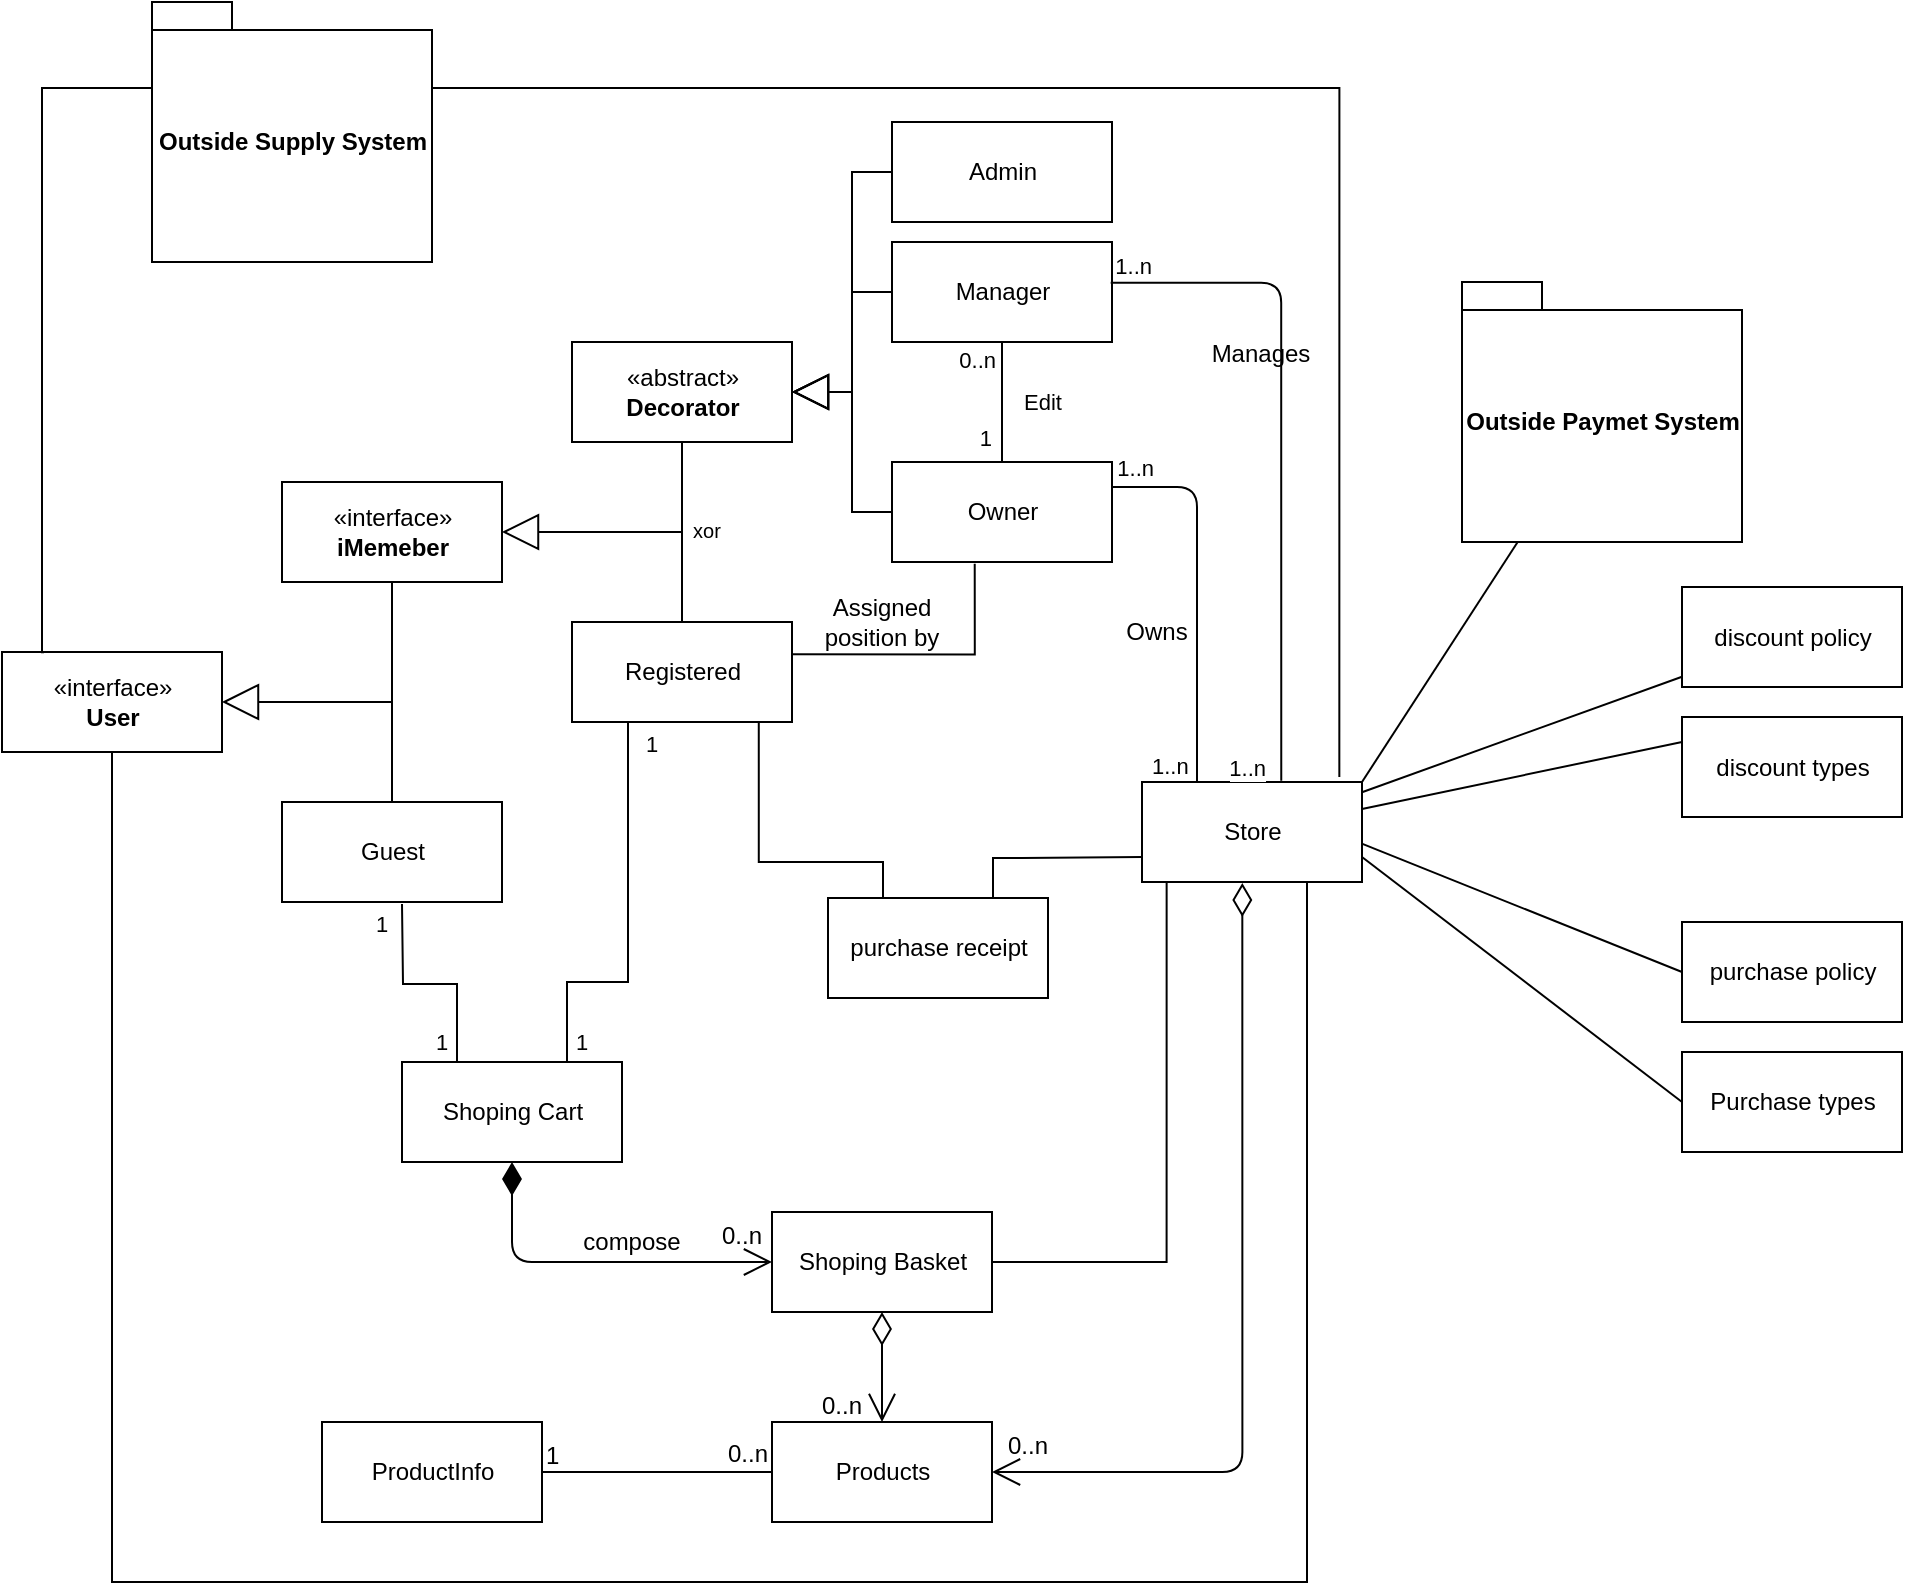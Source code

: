 <mxfile version="14.4.9" type="device"><diagram id="AU5STyfSK8yiS-3vqPCL" name="Page-1"><mxGraphModel dx="1102" dy="621" grid="1" gridSize="10" guides="1" tooltips="1" connect="1" arrows="1" fold="1" page="1" pageScale="1" pageWidth="850" pageHeight="1100" math="0" shadow="0"><root><mxCell id="0"/><mxCell id="1" parent="0"/><mxCell id="hAAGze0nVzYzVWyEffWJ-1" value="Guest" style="html=1;" parent="1" vertex="1"><mxGeometry x="500" y="440" width="110" height="50" as="geometry"/></mxCell><mxCell id="9jvrmEqiLvNftg6NA_Lc-24" style="edgeStyle=orthogonalEdgeStyle;rounded=0;orthogonalLoop=1;jettySize=auto;html=1;entryX=1;entryY=0.5;entryDx=0;entryDy=0;startArrow=none;startFill=0;startSize=16;endArrow=block;endFill=0;endSize=16;exitX=0;exitY=0.5;exitDx=0;exitDy=0;" edge="1" parent="1" source="hAAGze0nVzYzVWyEffWJ-3" target="hAAGze0nVzYzVWyEffWJ-20"><mxGeometry relative="1" as="geometry"/></mxCell><mxCell id="hAAGze0nVzYzVWyEffWJ-2" value="Owner" style="html=1;" parent="1" vertex="1"><mxGeometry x="805" y="270" width="110" height="50" as="geometry"/></mxCell><mxCell id="9jvrmEqiLvNftg6NA_Lc-8" style="edgeStyle=orthogonalEdgeStyle;rounded=0;orthogonalLoop=1;jettySize=auto;html=1;entryX=1;entryY=0.5;entryDx=0;entryDy=0;endArrow=block;endFill=0;endSize=16;exitX=0;exitY=0.5;exitDx=0;exitDy=0;" edge="1" parent="1" source="hAAGze0nVzYzVWyEffWJ-2" target="hAAGze0nVzYzVWyEffWJ-20"><mxGeometry relative="1" as="geometry"><mxPoint x="785" y="320" as="sourcePoint"/><Array as="points"><mxPoint x="785" y="295"/><mxPoint x="785" y="235"/></Array></mxGeometry></mxCell><mxCell id="hAAGze0nVzYzVWyEffWJ-3" value="Manager" style="html=1;" parent="1" vertex="1"><mxGeometry x="805" y="160" width="110" height="50" as="geometry"/></mxCell><mxCell id="9jvrmEqiLvNftg6NA_Lc-9" style="edgeStyle=orthogonalEdgeStyle;rounded=0;orthogonalLoop=1;jettySize=auto;html=1;entryX=1;entryY=0.5;entryDx=0;entryDy=0;endArrow=block;endFill=0;endSize=16;" edge="1" parent="1" source="hAAGze0nVzYzVWyEffWJ-4" target="hAAGze0nVzYzVWyEffWJ-20"><mxGeometry relative="1" as="geometry"/></mxCell><mxCell id="hAAGze0nVzYzVWyEffWJ-4" value="Admin" style="html=1;" parent="1" vertex="1"><mxGeometry x="805" y="100" width="110" height="50" as="geometry"/></mxCell><mxCell id="9jvrmEqiLvNftg6NA_Lc-16" style="edgeStyle=orthogonalEdgeStyle;rounded=0;orthogonalLoop=1;jettySize=auto;html=1;endArrow=none;endFill=0;endSize=16;exitX=0.75;exitY=1;exitDx=0;exitDy=0;entryX=0.5;entryY=1;entryDx=0;entryDy=0;" edge="1" parent="1" source="hAAGze0nVzYzVWyEffWJ-5" target="hAAGze0nVzYzVWyEffWJ-25"><mxGeometry relative="1" as="geometry"><mxPoint x="415" y="500" as="targetPoint"/><Array as="points"><mxPoint x="1012" y="830"/><mxPoint x="415" y="830"/></Array></mxGeometry></mxCell><mxCell id="hAAGze0nVzYzVWyEffWJ-5" value="Store" style="html=1;" parent="1" vertex="1"><mxGeometry x="930" y="430" width="110" height="50" as="geometry"/></mxCell><mxCell id="hAAGze0nVzYzVWyEffWJ-6" value="" style="endArrow=none;html=1;endSize=12;startArrow=none;startSize=14;startFill=0;edgeStyle=orthogonalEdgeStyle;exitX=1;exitY=0.25;exitDx=0;exitDy=0;entryX=0.25;entryY=0;entryDx=0;entryDy=0;endFill=0;" parent="1" source="hAAGze0nVzYzVWyEffWJ-2" target="hAAGze0nVzYzVWyEffWJ-5" edge="1"><mxGeometry x="0.158" y="-27" relative="1" as="geometry"><mxPoint x="980" y="180" as="sourcePoint"/><mxPoint x="1140" y="180" as="targetPoint"/><mxPoint as="offset"/></mxGeometry></mxCell><mxCell id="hAAGze0nVzYzVWyEffWJ-7" value="1..n" style="edgeLabel;resizable=0;html=1;align=left;verticalAlign=top;" parent="hAAGze0nVzYzVWyEffWJ-6" connectable="0" vertex="1"><mxGeometry x="-1" relative="1" as="geometry"><mxPoint x="18" y="126.5" as="offset"/></mxGeometry></mxCell><mxCell id="hAAGze0nVzYzVWyEffWJ-8" value="1..n" style="edgeLabel;resizable=0;html=1;align=right;verticalAlign=top;" parent="hAAGze0nVzYzVWyEffWJ-6" connectable="0" vertex="1"><mxGeometry x="1" relative="1" as="geometry"><mxPoint x="-21.5" y="-170.29" as="offset"/></mxGeometry></mxCell><mxCell id="hAAGze0nVzYzVWyEffWJ-9" value="" style="endArrow=none;html=1;endSize=12;startArrow=none;startSize=14;startFill=0;edgeStyle=orthogonalEdgeStyle;endFill=0;entryX=0.633;entryY=-0.012;entryDx=0;entryDy=0;entryPerimeter=0;exitX=0.994;exitY=0.407;exitDx=0;exitDy=0;exitPerimeter=0;" parent="1" source="hAAGze0nVzYzVWyEffWJ-3" target="hAAGze0nVzYzVWyEffWJ-5" edge="1"><mxGeometry x="-0.028" y="-18" relative="1" as="geometry"><mxPoint x="930" y="178" as="sourcePoint"/><mxPoint x="985" y="350" as="targetPoint"/><mxPoint as="offset"/></mxGeometry></mxCell><mxCell id="hAAGze0nVzYzVWyEffWJ-11" value="1..n" style="edgeLabel;resizable=0;html=1;align=right;verticalAlign=top;" parent="hAAGze0nVzYzVWyEffWJ-9" connectable="0" vertex="1"><mxGeometry x="1" relative="1" as="geometry"><mxPoint x="-7.5" y="-20.04" as="offset"/></mxGeometry></mxCell><mxCell id="hAAGze0nVzYzVWyEffWJ-12" value="Edit" style="endArrow=none;endFill=0;endSize=12;html=1;exitX=0.5;exitY=0;exitDx=0;exitDy=0;" parent="1" source="hAAGze0nVzYzVWyEffWJ-2" edge="1"><mxGeometry y="-20" width="160" relative="1" as="geometry"><mxPoint x="880" y="260" as="sourcePoint"/><mxPoint x="860" y="210" as="targetPoint"/><Array as="points"/><mxPoint as="offset"/></mxGeometry></mxCell><mxCell id="9jvrmEqiLvNftg6NA_Lc-29" style="edgeStyle=orthogonalEdgeStyle;rounded=0;orthogonalLoop=1;jettySize=auto;html=1;entryX=0.994;entryY=0.323;entryDx=0;entryDy=0;startArrow=none;startFill=0;startSize=16;endArrow=none;endFill=0;endSize=16;exitX=0.376;exitY=1.018;exitDx=0;exitDy=0;exitPerimeter=0;entryPerimeter=0;" edge="1" parent="1" source="hAAGze0nVzYzVWyEffWJ-2" target="hAAGze0nVzYzVWyEffWJ-18"><mxGeometry relative="1" as="geometry"/></mxCell><mxCell id="hAAGze0nVzYzVWyEffWJ-18" value="Registered" style="html=1;" parent="1" vertex="1"><mxGeometry x="645" y="350" width="110" height="50" as="geometry"/></mxCell><mxCell id="9jvrmEqiLvNftg6NA_Lc-20" style="edgeStyle=orthogonalEdgeStyle;rounded=0;orthogonalLoop=1;jettySize=auto;html=1;endArrow=none;endFill=0;endSize=16;startArrow=block;startFill=0;startSize=16;" edge="1" parent="1" source="hAAGze0nVzYzVWyEffWJ-24"><mxGeometry relative="1" as="geometry"><mxPoint x="700" y="305" as="targetPoint"/></mxGeometry></mxCell><mxCell id="hAAGze0nVzYzVWyEffWJ-24" value="«interface»&lt;br&gt;&lt;b&gt;iMemeber&lt;/b&gt;" style="html=1;" parent="1" vertex="1"><mxGeometry x="500" y="280" width="110" height="50" as="geometry"/></mxCell><mxCell id="hAAGze0nVzYzVWyEffWJ-25" value="«interface»&lt;br&gt;&lt;b&gt;User&lt;/b&gt;" style="html=1;" parent="1" vertex="1"><mxGeometry x="360" y="365" width="110" height="50" as="geometry"/></mxCell><mxCell id="hAAGze0nVzYzVWyEffWJ-26" value="" style="endArrow=block;html=1;entryX=1;entryY=0.5;entryDx=0;entryDy=0;endFill=0;endSize=16;" parent="1" target="hAAGze0nVzYzVWyEffWJ-25" edge="1"><mxGeometry width="50" height="50" relative="1" as="geometry"><mxPoint x="555" y="390" as="sourcePoint"/><mxPoint x="440" y="405" as="targetPoint"/><Array as="points"/></mxGeometry></mxCell><mxCell id="hAAGze0nVzYzVWyEffWJ-27" value="" style="endArrow=none;html=1;entryX=0.5;entryY=0;entryDx=0;entryDy=0;" parent="1" source="hAAGze0nVzYzVWyEffWJ-24" target="hAAGze0nVzYzVWyEffWJ-1" edge="1"><mxGeometry width="50" height="50" relative="1" as="geometry"><mxPoint x="1030" y="-370" as="sourcePoint"/><mxPoint x="1080" y="-420" as="targetPoint"/><Array as="points"/></mxGeometry></mxCell><mxCell id="hAAGze0nVzYzVWyEffWJ-28" value="ProductInfo" style="html=1;" parent="1" vertex="1"><mxGeometry x="520" y="750" width="110" height="50" as="geometry"/></mxCell><mxCell id="9jvrmEqiLvNftg6NA_Lc-12" style="edgeStyle=orthogonalEdgeStyle;rounded=0;orthogonalLoop=1;jettySize=auto;html=1;endArrow=none;endFill=0;endSize=16;exitX=0.25;exitY=0;exitDx=0;exitDy=0;" edge="1" parent="1" source="hAAGze0nVzYzVWyEffWJ-29"><mxGeometry relative="1" as="geometry"><mxPoint x="560" y="491" as="targetPoint"/></mxGeometry></mxCell><mxCell id="9jvrmEqiLvNftg6NA_Lc-13" style="edgeStyle=orthogonalEdgeStyle;rounded=0;orthogonalLoop=1;jettySize=auto;html=1;endArrow=none;endFill=0;endSize=16;exitX=0.75;exitY=0;exitDx=0;exitDy=0;entryX=0.25;entryY=1;entryDx=0;entryDy=0;" edge="1" parent="1" source="hAAGze0nVzYzVWyEffWJ-29" target="hAAGze0nVzYzVWyEffWJ-18"><mxGeometry relative="1" as="geometry"><mxPoint x="680" y="420" as="targetPoint"/><Array as="points"><mxPoint x="643" y="530"/><mxPoint x="673" y="530"/><mxPoint x="673" y="400"/></Array></mxGeometry></mxCell><mxCell id="hAAGze0nVzYzVWyEffWJ-29" value="Shoping Cart" style="html=1;" parent="1" vertex="1"><mxGeometry x="560" y="570" width="110" height="50" as="geometry"/></mxCell><mxCell id="hAAGze0nVzYzVWyEffWJ-30" value="purchase policy" style="html=1;" parent="1" vertex="1"><mxGeometry x="1200" y="500" width="110" height="50" as="geometry"/></mxCell><mxCell id="9jvrmEqiLvNftg6NA_Lc-14" style="edgeStyle=orthogonalEdgeStyle;rounded=0;orthogonalLoop=1;jettySize=auto;html=1;entryX=0.849;entryY=1.004;entryDx=0;entryDy=0;endArrow=none;endFill=0;endSize=16;exitX=0.25;exitY=0;exitDx=0;exitDy=0;entryPerimeter=0;" edge="1" parent="1" source="hAAGze0nVzYzVWyEffWJ-31" target="hAAGze0nVzYzVWyEffWJ-18"><mxGeometry relative="1" as="geometry"><Array as="points"><mxPoint x="800" y="470"/><mxPoint x="738" y="470"/></Array></mxGeometry></mxCell><mxCell id="9jvrmEqiLvNftg6NA_Lc-15" style="edgeStyle=orthogonalEdgeStyle;rounded=0;orthogonalLoop=1;jettySize=auto;html=1;endArrow=none;endFill=0;endSize=16;exitX=0.75;exitY=0;exitDx=0;exitDy=0;entryX=0;entryY=0.75;entryDx=0;entryDy=0;" edge="1" parent="1" source="hAAGze0nVzYzVWyEffWJ-31" target="hAAGze0nVzYzVWyEffWJ-5"><mxGeometry relative="1" as="geometry"><mxPoint x="920" y="460" as="targetPoint"/><Array as="points"><mxPoint x="856" y="468"/><mxPoint x="870" y="468"/></Array></mxGeometry></mxCell><mxCell id="hAAGze0nVzYzVWyEffWJ-31" value="purchase receipt" style="html=1;" parent="1" vertex="1"><mxGeometry x="773" y="488" width="110" height="50" as="geometry"/></mxCell><mxCell id="hAAGze0nVzYzVWyEffWJ-32" value="Outside Paymet System" style="shape=folder;fontStyle=1;spacingTop=10;tabWidth=40;tabHeight=14;tabPosition=left;html=1;" parent="1" vertex="1"><mxGeometry x="1090" y="180" width="140" height="130" as="geometry"/></mxCell><mxCell id="9jvrmEqiLvNftg6NA_Lc-11" style="edgeStyle=orthogonalEdgeStyle;rounded=0;orthogonalLoop=1;jettySize=auto;html=1;endArrow=none;endFill=0;endSize=16;exitX=0;exitY=0;exitDx=0;exitDy=43;exitPerimeter=0;entryX=0.191;entryY=0.002;entryDx=0;entryDy=0;entryPerimeter=0;" edge="1" parent="1" source="hAAGze0nVzYzVWyEffWJ-33" target="hAAGze0nVzYzVWyEffWJ-25"><mxGeometry relative="1" as="geometry"><mxPoint x="570" y="970" as="sourcePoint"/><mxPoint x="390" y="330" as="targetPoint"/><Array as="points"><mxPoint x="380" y="83"/><mxPoint x="380" y="365"/></Array></mxGeometry></mxCell><mxCell id="9jvrmEqiLvNftg6NA_Lc-17" style="edgeStyle=orthogonalEdgeStyle;rounded=0;orthogonalLoop=1;jettySize=auto;html=1;endArrow=none;endFill=0;endSize=16;exitX=0;exitY=0;exitDx=140;exitDy=43;exitPerimeter=0;entryX=0.897;entryY=-0.05;entryDx=0;entryDy=0;entryPerimeter=0;" edge="1" parent="1" source="hAAGze0nVzYzVWyEffWJ-33" target="hAAGze0nVzYzVWyEffWJ-5"><mxGeometry relative="1" as="geometry"><mxPoint x="590" y="80" as="sourcePoint"/><mxPoint x="1020" y="370" as="targetPoint"/><Array as="points"><mxPoint x="1029" y="83"/></Array></mxGeometry></mxCell><mxCell id="hAAGze0nVzYzVWyEffWJ-33" value="Outside Supply System" style="shape=folder;fontStyle=1;spacingTop=10;tabWidth=40;tabHeight=14;tabPosition=left;html=1;" parent="1" vertex="1"><mxGeometry x="435" y="40" width="140" height="130" as="geometry"/></mxCell><mxCell id="hAAGze0nVzYzVWyEffWJ-34" value="Purchase types" style="html=1;" parent="1" vertex="1"><mxGeometry x="1200" y="565" width="110" height="50" as="geometry"/></mxCell><mxCell id="hAAGze0nVzYzVWyEffWJ-35" value="discount policy" style="html=1;" parent="1" vertex="1"><mxGeometry x="1200" y="332.5" width="110" height="50" as="geometry"/></mxCell><mxCell id="9jvrmEqiLvNftg6NA_Lc-22" style="edgeStyle=orthogonalEdgeStyle;rounded=0;orthogonalLoop=1;jettySize=auto;html=1;entryX=0.112;entryY=1;entryDx=0;entryDy=0;entryPerimeter=0;startArrow=none;startFill=0;startSize=16;endArrow=none;endFill=0;endSize=16;" edge="1" parent="1" source="hAAGze0nVzYzVWyEffWJ-36" target="hAAGze0nVzYzVWyEffWJ-5"><mxGeometry relative="1" as="geometry"/></mxCell><mxCell id="hAAGze0nVzYzVWyEffWJ-36" value="Shoping Basket" style="html=1;" parent="1" vertex="1"><mxGeometry x="745" y="645" width="110" height="50" as="geometry"/></mxCell><mxCell id="hAAGze0nVzYzVWyEffWJ-38" value="Products" style="html=1;" parent="1" vertex="1"><mxGeometry x="745" y="750" width="110" height="50" as="geometry"/></mxCell><mxCell id="hAAGze0nVzYzVWyEffWJ-39" value="" style="endArrow=open;html=1;endSize=12;startArrow=diamondThin;startSize=14;startFill=0;edgeStyle=orthogonalEdgeStyle;align=left;verticalAlign=bottom;exitX=0.456;exitY=1.01;exitDx=0;exitDy=0;exitPerimeter=0;entryX=1;entryY=0.5;entryDx=0;entryDy=0;" parent="1" source="hAAGze0nVzYzVWyEffWJ-5" target="hAAGze0nVzYzVWyEffWJ-38" edge="1"><mxGeometry x="0.891" y="-15" relative="1" as="geometry"><mxPoint x="1090" y="250" as="sourcePoint"/><mxPoint x="1250" y="250" as="targetPoint"/><Array as="points"><mxPoint x="980" y="775"/></Array><mxPoint as="offset"/></mxGeometry></mxCell><mxCell id="hAAGze0nVzYzVWyEffWJ-40" value="" style="endArrow=none;html=1;rounded=0;" parent="1" source="hAAGze0nVzYzVWyEffWJ-28" target="hAAGze0nVzYzVWyEffWJ-38" edge="1"><mxGeometry relative="1" as="geometry"><mxPoint x="930" y="210" as="sourcePoint"/><mxPoint x="1090" y="210" as="targetPoint"/></mxGeometry></mxCell><mxCell id="hAAGze0nVzYzVWyEffWJ-41" value="1" style="resizable=0;html=1;align=left;verticalAlign=bottom;" parent="hAAGze0nVzYzVWyEffWJ-40" connectable="0" vertex="1"><mxGeometry x="-1" relative="1" as="geometry"/></mxCell><mxCell id="hAAGze0nVzYzVWyEffWJ-42" value="0..n" style="resizable=0;html=1;align=right;verticalAlign=bottom;" parent="hAAGze0nVzYzVWyEffWJ-40" connectable="0" vertex="1"><mxGeometry x="1" relative="1" as="geometry"><mxPoint x="-2" y="-1" as="offset"/></mxGeometry></mxCell><mxCell id="hAAGze0nVzYzVWyEffWJ-44" value="" style="endArrow=open;html=1;endSize=12;startArrow=diamondThin;startSize=14;startFill=1;edgeStyle=orthogonalEdgeStyle;align=left;verticalAlign=bottom;exitX=0.5;exitY=1;exitDx=0;exitDy=0;entryX=0;entryY=0.5;entryDx=0;entryDy=0;" parent="1" source="hAAGze0nVzYzVWyEffWJ-29" target="hAAGze0nVzYzVWyEffWJ-36" edge="1"><mxGeometry x="0.833" y="15" relative="1" as="geometry"><mxPoint x="980" y="210" as="sourcePoint"/><mxPoint x="1140" y="210" as="targetPoint"/><mxPoint as="offset"/></mxGeometry></mxCell><mxCell id="hAAGze0nVzYzVWyEffWJ-46" value="" style="endArrow=none;html=1;entryX=0.5;entryY=0;entryDx=0;entryDy=0;" parent="1" source="hAAGze0nVzYzVWyEffWJ-20" target="hAAGze0nVzYzVWyEffWJ-18" edge="1"><mxGeometry width="50" height="50" relative="1" as="geometry"><mxPoint x="870" y="-110" as="sourcePoint"/><mxPoint x="920" y="-160" as="targetPoint"/></mxGeometry></mxCell><mxCell id="hAAGze0nVzYzVWyEffWJ-48" value="" style="endArrow=none;html=1;entryX=0;entryY=0.5;entryDx=0;entryDy=0;exitX=1.002;exitY=0.619;exitDx=0;exitDy=0;exitPerimeter=0;" parent="1" source="hAAGze0nVzYzVWyEffWJ-5" target="hAAGze0nVzYzVWyEffWJ-30" edge="1"><mxGeometry width="50" height="50" relative="1" as="geometry"><mxPoint x="1120" y="260" as="sourcePoint"/><mxPoint x="1170" y="210" as="targetPoint"/><Array as="points"/></mxGeometry></mxCell><mxCell id="hAAGze0nVzYzVWyEffWJ-49" value="" style="endArrow=none;html=1;exitX=0;exitY=0.5;exitDx=0;exitDy=0;entryX=1;entryY=0.75;entryDx=0;entryDy=0;" parent="1" source="hAAGze0nVzYzVWyEffWJ-34" target="hAAGze0nVzYzVWyEffWJ-5" edge="1"><mxGeometry width="50" height="50" relative="1" as="geometry"><mxPoint x="1120" y="310" as="sourcePoint"/><mxPoint x="1170" y="260" as="targetPoint"/></mxGeometry></mxCell><mxCell id="hAAGze0nVzYzVWyEffWJ-50" value="" style="endArrow=none;html=1;exitX=1;exitY=0;exitDx=0;exitDy=0;" parent="1" source="hAAGze0nVzYzVWyEffWJ-5" target="hAAGze0nVzYzVWyEffWJ-32" edge="1"><mxGeometry width="50" height="50" relative="1" as="geometry"><mxPoint x="1120" y="130" as="sourcePoint"/><mxPoint x="1416" y="110" as="targetPoint"/><Array as="points"/></mxGeometry></mxCell><mxCell id="hAAGze0nVzYzVWyEffWJ-51" value="" style="endArrow=none;html=1;" parent="1" source="hAAGze0nVzYzVWyEffWJ-5" target="hAAGze0nVzYzVWyEffWJ-35" edge="1"><mxGeometry width="50" height="50" relative="1" as="geometry"><mxPoint x="1340" y="190" as="sourcePoint"/><mxPoint x="1390" y="140" as="targetPoint"/></mxGeometry></mxCell><mxCell id="hAAGze0nVzYzVWyEffWJ-52" value="discount types" style="html=1;" parent="1" vertex="1"><mxGeometry x="1200" y="397.5" width="110" height="50" as="geometry"/></mxCell><mxCell id="hAAGze0nVzYzVWyEffWJ-53" value="" style="endArrow=none;html=1;entryX=0;entryY=0.25;entryDx=0;entryDy=0;" parent="1" source="hAAGze0nVzYzVWyEffWJ-5" target="hAAGze0nVzYzVWyEffWJ-52" edge="1"><mxGeometry width="50" height="50" relative="1" as="geometry"><mxPoint x="1150" y="240" as="sourcePoint"/><mxPoint x="1200" y="190" as="targetPoint"/></mxGeometry></mxCell><mxCell id="hAAGze0nVzYzVWyEffWJ-20" value="«abstract»&lt;br&gt;&lt;b&gt;Decorator&lt;/b&gt;" style="html=1;" parent="1" vertex="1"><mxGeometry x="645" y="210" width="110" height="50" as="geometry"/></mxCell><mxCell id="9jvrmEqiLvNftg6NA_Lc-26" value="0..n" style="edgeLabel;resizable=0;html=1;align=right;verticalAlign=top;" connectable="0" vertex="1" parent="1"><mxGeometry x="857.0" y="205.998" as="geometry"/></mxCell><mxCell id="9jvrmEqiLvNftg6NA_Lc-27" value="1" style="edgeLabel;resizable=0;html=1;align=right;verticalAlign=top;" connectable="0" vertex="1" parent="1"><mxGeometry x="855.0" y="244.998" as="geometry"/></mxCell><mxCell id="9jvrmEqiLvNftg6NA_Lc-28" value="Assigned position by" style="text;html=1;strokeColor=none;fillColor=none;align=center;verticalAlign=middle;whiteSpace=wrap;rounded=0;" vertex="1" parent="1"><mxGeometry x="755" y="340" width="90" height="20" as="geometry"/></mxCell><mxCell id="9jvrmEqiLvNftg6NA_Lc-30" value="1" style="edgeLabel;resizable=0;html=1;align=left;verticalAlign=top;" connectable="0" vertex="1" parent="1"><mxGeometry x="680" y="397.5" as="geometry"/></mxCell><mxCell id="9jvrmEqiLvNftg6NA_Lc-31" value="1" style="edgeLabel;resizable=0;html=1;align=left;verticalAlign=top;" connectable="0" vertex="1" parent="1"><mxGeometry x="645" y="547" as="geometry"/></mxCell><mxCell id="9jvrmEqiLvNftg6NA_Lc-32" value="1" style="edgeLabel;resizable=0;html=1;align=left;verticalAlign=top;" connectable="0" vertex="1" parent="1"><mxGeometry x="545" y="488" as="geometry"/></mxCell><mxCell id="9jvrmEqiLvNftg6NA_Lc-33" value="1" style="edgeLabel;resizable=0;html=1;align=left;verticalAlign=top;" connectable="0" vertex="1" parent="1"><mxGeometry x="575" y="547" as="geometry"/></mxCell><mxCell id="9jvrmEqiLvNftg6NA_Lc-34" value="compose" style="text;html=1;strokeColor=none;fillColor=none;align=center;verticalAlign=middle;whiteSpace=wrap;rounded=0;" vertex="1" parent="1"><mxGeometry x="630" y="650" width="90" height="20" as="geometry"/></mxCell><mxCell id="9jvrmEqiLvNftg6NA_Lc-35" value="" style="resizable=0;html=1;align=right;verticalAlign=bottom;" connectable="0" vertex="1" parent="1"><mxGeometry x="729.998" y="670" as="geometry"/></mxCell><mxCell id="9jvrmEqiLvNftg6NA_Lc-36" value="0..n" style="resizable=0;html=1;align=right;verticalAlign=bottom;" connectable="0" vertex="1" parent="1"><mxGeometry x="883.002" y="770" as="geometry"/></mxCell><mxCell id="9jvrmEqiLvNftg6NA_Lc-37" value="" style="endArrow=open;html=1;endSize=12;startArrow=diamondThin;startSize=14;startFill=0;edgeStyle=orthogonalEdgeStyle;align=left;verticalAlign=bottom;exitX=0.5;exitY=1;exitDx=0;exitDy=0;entryX=0.5;entryY=0;entryDx=0;entryDy=0;" edge="1" parent="1" source="hAAGze0nVzYzVWyEffWJ-36" target="hAAGze0nVzYzVWyEffWJ-38"><mxGeometry x="0.891" y="-15" relative="1" as="geometry"><mxPoint x="990.16" y="490.5" as="sourcePoint"/><mxPoint x="865" y="785" as="targetPoint"/><Array as="points"><mxPoint x="800" y="730"/><mxPoint x="800" y="730"/></Array><mxPoint as="offset"/></mxGeometry></mxCell><mxCell id="9jvrmEqiLvNftg6NA_Lc-40" value="0..n" style="resizable=0;html=1;align=right;verticalAlign=bottom;" connectable="0" vertex="1" parent="1"><mxGeometry x="740.002" y="665" as="geometry"/></mxCell><mxCell id="9jvrmEqiLvNftg6NA_Lc-41" value="0..n" style="resizable=0;html=1;align=right;verticalAlign=bottom;" connectable="0" vertex="1" parent="1"><mxGeometry x="790.002" y="750" as="geometry"/></mxCell><mxCell id="9jvrmEqiLvNftg6NA_Lc-42" value="&lt;font size=&quot;1&quot;&gt;xor&lt;/font&gt;" style="text;html=1;align=center;verticalAlign=middle;resizable=0;points=[];autosize=1;" vertex="1" parent="1"><mxGeometry x="697" y="294" width="30" height="20" as="geometry"/></mxCell><mxCell id="9jvrmEqiLvNftg6NA_Lc-44" value="Owns" style="text;html=1;strokeColor=none;fillColor=none;align=center;verticalAlign=middle;whiteSpace=wrap;rounded=0;" vertex="1" parent="1"><mxGeometry x="915" y="345" width="45" height="20" as="geometry"/></mxCell><mxCell id="9jvrmEqiLvNftg6NA_Lc-45" value="Manages" style="text;html=1;strokeColor=none;fillColor=none;align=center;verticalAlign=middle;whiteSpace=wrap;rounded=0;" vertex="1" parent="1"><mxGeometry x="967" y="206" width="45" height="20" as="geometry"/></mxCell><mxCell id="9jvrmEqiLvNftg6NA_Lc-46" value="1..n" style="edgeLabel;resizable=0;html=1;align=right;verticalAlign=top;" connectable="0" vertex="1" parent="1"><mxGeometry x="935.5" y="158.998" as="geometry"/></mxCell></root></mxGraphModel></diagram></mxfile>